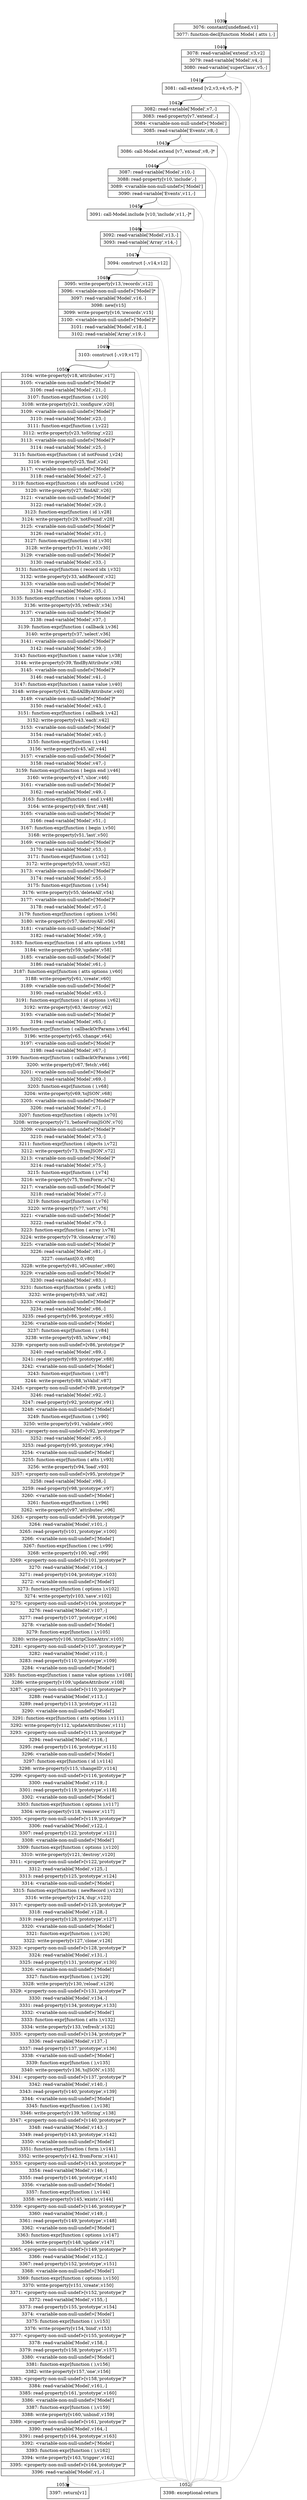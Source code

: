 digraph {
rankdir="TD"
BB_entry28[shape=none,label=""];
BB_entry28 -> BB1039 [tailport=s, headport=n, headlabel="    1039"]
BB1039 [shape=record label="{3076: constant[undefined,v1]|3077: function-decl[function Model ( atts ),-]}" ] 
BB1039 -> BB1040 [tailport=s, headport=n, headlabel="      1040"]
BB1040 [shape=record label="{3078: read-variable['extend',v3,v2]|3079: read-variable['Model',v4,-]|3080: read-variable['superClass',v5,-]}" ] 
BB1040 -> BB1041 [tailport=s, headport=n, headlabel="      1041"]
BB1040 -> BB1052 [tailport=s, headport=n, color=gray, headlabel="      1052"]
BB1041 [shape=record label="{3081: call-extend [v2,v3,v4,v5,-]*}" ] 
BB1041 -> BB1042 [tailport=s, headport=n, headlabel="      1042"]
BB1041 -> BB1052 [tailport=s, headport=n, color=gray]
BB1042 [shape=record label="{3082: read-variable['Model',v7,-]|3083: read-property[v7,'extend',-]|3084: \<variable-non-null-undef\>['Model']|3085: read-variable['Events',v8,-]}" ] 
BB1042 -> BB1043 [tailport=s, headport=n, headlabel="      1043"]
BB1042 -> BB1052 [tailport=s, headport=n, color=gray]
BB1043 [shape=record label="{3086: call-Model.extend [v7,'extend',v8,-]*}" ] 
BB1043 -> BB1044 [tailport=s, headport=n, headlabel="      1044"]
BB1043 -> BB1052 [tailport=s, headport=n, color=gray]
BB1044 [shape=record label="{3087: read-variable['Model',v10,-]|3088: read-property[v10,'include',-]|3089: \<variable-non-null-undef\>['Model']|3090: read-variable['Events',v11,-]}" ] 
BB1044 -> BB1045 [tailport=s, headport=n, headlabel="      1045"]
BB1044 -> BB1052 [tailport=s, headport=n, color=gray]
BB1045 [shape=record label="{3091: call-Model.include [v10,'include',v11,-]*}" ] 
BB1045 -> BB1046 [tailport=s, headport=n, headlabel="      1046"]
BB1045 -> BB1052 [tailport=s, headport=n, color=gray]
BB1046 [shape=record label="{3092: read-variable['Model',v13,-]|3093: read-variable['Array',v14,-]}" ] 
BB1046 -> BB1047 [tailport=s, headport=n, headlabel="      1047"]
BB1046 -> BB1052 [tailport=s, headport=n, color=gray]
BB1047 [shape=record label="{3094: construct [-,v14,v12]}" ] 
BB1047 -> BB1048 [tailport=s, headport=n, headlabel="      1048"]
BB1047 -> BB1052 [tailport=s, headport=n, color=gray]
BB1048 [shape=record label="{3095: write-property[v13,'records',v12]|3096: \<variable-non-null-undef\>['Model']*|3097: read-variable['Model',v16,-]|3098: new[v15]|3099: write-property[v16,'irecords',v15]|3100: \<variable-non-null-undef\>['Model']*|3101: read-variable['Model',v18,-]|3102: read-variable['Array',v19,-]}" ] 
BB1048 -> BB1049 [tailport=s, headport=n, headlabel="      1049"]
BB1048 -> BB1052 [tailport=s, headport=n, color=gray]
BB1049 [shape=record label="{3103: construct [-,v19,v17]}" ] 
BB1049 -> BB1050 [tailport=s, headport=n, headlabel="      1050"]
BB1049 -> BB1052 [tailport=s, headport=n, color=gray]
BB1050 [shape=record label="{3104: write-property[v18,'attributes',v17]|3105: \<variable-non-null-undef\>['Model']*|3106: read-variable['Model',v21,-]|3107: function-expr[function ( ),v20]|3108: write-property[v21,'configure',v20]|3109: \<variable-non-null-undef\>['Model']*|3110: read-variable['Model',v23,-]|3111: function-expr[function ( ),v22]|3112: write-property[v23,'toString',v22]|3113: \<variable-non-null-undef\>['Model']*|3114: read-variable['Model',v25,-]|3115: function-expr[function ( id notFound ),v24]|3116: write-property[v25,'find',v24]|3117: \<variable-non-null-undef\>['Model']*|3118: read-variable['Model',v27,-]|3119: function-expr[function ( ids notFound ),v26]|3120: write-property[v27,'findAll',v26]|3121: \<variable-non-null-undef\>['Model']*|3122: read-variable['Model',v29,-]|3123: function-expr[function ( id ),v28]|3124: write-property[v29,'notFound',v28]|3125: \<variable-non-null-undef\>['Model']*|3126: read-variable['Model',v31,-]|3127: function-expr[function ( id ),v30]|3128: write-property[v31,'exists',v30]|3129: \<variable-non-null-undef\>['Model']*|3130: read-variable['Model',v33,-]|3131: function-expr[function ( record idx ),v32]|3132: write-property[v33,'addRecord',v32]|3133: \<variable-non-null-undef\>['Model']*|3134: read-variable['Model',v35,-]|3135: function-expr[function ( values options ),v34]|3136: write-property[v35,'refresh',v34]|3137: \<variable-non-null-undef\>['Model']*|3138: read-variable['Model',v37,-]|3139: function-expr[function ( callback ),v36]|3140: write-property[v37,'select',v36]|3141: \<variable-non-null-undef\>['Model']*|3142: read-variable['Model',v39,-]|3143: function-expr[function ( name value ),v38]|3144: write-property[v39,'findByAttribute',v38]|3145: \<variable-non-null-undef\>['Model']*|3146: read-variable['Model',v41,-]|3147: function-expr[function ( name value ),v40]|3148: write-property[v41,'findAllByAttribute',v40]|3149: \<variable-non-null-undef\>['Model']*|3150: read-variable['Model',v43,-]|3151: function-expr[function ( callback ),v42]|3152: write-property[v43,'each',v42]|3153: \<variable-non-null-undef\>['Model']*|3154: read-variable['Model',v45,-]|3155: function-expr[function ( ),v44]|3156: write-property[v45,'all',v44]|3157: \<variable-non-null-undef\>['Model']*|3158: read-variable['Model',v47,-]|3159: function-expr[function ( begin end ),v46]|3160: write-property[v47,'slice',v46]|3161: \<variable-non-null-undef\>['Model']*|3162: read-variable['Model',v49,-]|3163: function-expr[function ( end ),v48]|3164: write-property[v49,'first',v48]|3165: \<variable-non-null-undef\>['Model']*|3166: read-variable['Model',v51,-]|3167: function-expr[function ( begin ),v50]|3168: write-property[v51,'last',v50]|3169: \<variable-non-null-undef\>['Model']*|3170: read-variable['Model',v53,-]|3171: function-expr[function ( ),v52]|3172: write-property[v53,'count',v52]|3173: \<variable-non-null-undef\>['Model']*|3174: read-variable['Model',v55,-]|3175: function-expr[function ( ),v54]|3176: write-property[v55,'deleteAll',v54]|3177: \<variable-non-null-undef\>['Model']*|3178: read-variable['Model',v57,-]|3179: function-expr[function ( options ),v56]|3180: write-property[v57,'destroyAll',v56]|3181: \<variable-non-null-undef\>['Model']*|3182: read-variable['Model',v59,-]|3183: function-expr[function ( id atts options ),v58]|3184: write-property[v59,'update',v58]|3185: \<variable-non-null-undef\>['Model']*|3186: read-variable['Model',v61,-]|3187: function-expr[function ( atts options ),v60]|3188: write-property[v61,'create',v60]|3189: \<variable-non-null-undef\>['Model']*|3190: read-variable['Model',v63,-]|3191: function-expr[function ( id options ),v62]|3192: write-property[v63,'destroy',v62]|3193: \<variable-non-null-undef\>['Model']*|3194: read-variable['Model',v65,-]|3195: function-expr[function ( callbackOrParams ),v64]|3196: write-property[v65,'change',v64]|3197: \<variable-non-null-undef\>['Model']*|3198: read-variable['Model',v67,-]|3199: function-expr[function ( callbackOrParams ),v66]|3200: write-property[v67,'fetch',v66]|3201: \<variable-non-null-undef\>['Model']*|3202: read-variable['Model',v69,-]|3203: function-expr[function ( ),v68]|3204: write-property[v69,'toJSON',v68]|3205: \<variable-non-null-undef\>['Model']*|3206: read-variable['Model',v71,-]|3207: function-expr[function ( objects ),v70]|3208: write-property[v71,'beforeFromJSON',v70]|3209: \<variable-non-null-undef\>['Model']*|3210: read-variable['Model',v73,-]|3211: function-expr[function ( objects ),v72]|3212: write-property[v73,'fromJSON',v72]|3213: \<variable-non-null-undef\>['Model']*|3214: read-variable['Model',v75,-]|3215: function-expr[function ( ),v74]|3216: write-property[v75,'fromForm',v74]|3217: \<variable-non-null-undef\>['Model']*|3218: read-variable['Model',v77,-]|3219: function-expr[function ( ),v76]|3220: write-property[v77,'sort',v76]|3221: \<variable-non-null-undef\>['Model']*|3222: read-variable['Model',v79,-]|3223: function-expr[function ( array ),v78]|3224: write-property[v79,'cloneArray',v78]|3225: \<variable-non-null-undef\>['Model']*|3226: read-variable['Model',v81,-]|3227: constant[0.0,v80]|3228: write-property[v81,'idCounter',v80]|3229: \<variable-non-null-undef\>['Model']*|3230: read-variable['Model',v83,-]|3231: function-expr[function ( prefix ),v82]|3232: write-property[v83,'uid',v82]|3233: \<variable-non-null-undef\>['Model']*|3234: read-variable['Model',v86,-]|3235: read-property[v86,'prototype',v85]|3236: \<variable-non-null-undef\>['Model']|3237: function-expr[function ( ),v84]|3238: write-property[v85,'isNew',v84]|3239: \<property-non-null-undef\>[v86,'prototype']*|3240: read-variable['Model',v89,-]|3241: read-property[v89,'prototype',v88]|3242: \<variable-non-null-undef\>['Model']|3243: function-expr[function ( ),v87]|3244: write-property[v88,'isValid',v87]|3245: \<property-non-null-undef\>[v89,'prototype']*|3246: read-variable['Model',v92,-]|3247: read-property[v92,'prototype',v91]|3248: \<variable-non-null-undef\>['Model']|3249: function-expr[function ( ),v90]|3250: write-property[v91,'validate',v90]|3251: \<property-non-null-undef\>[v92,'prototype']*|3252: read-variable['Model',v95,-]|3253: read-property[v95,'prototype',v94]|3254: \<variable-non-null-undef\>['Model']|3255: function-expr[function ( atts ),v93]|3256: write-property[v94,'load',v93]|3257: \<property-non-null-undef\>[v95,'prototype']*|3258: read-variable['Model',v98,-]|3259: read-property[v98,'prototype',v97]|3260: \<variable-non-null-undef\>['Model']|3261: function-expr[function ( ),v96]|3262: write-property[v97,'attributes',v96]|3263: \<property-non-null-undef\>[v98,'prototype']*|3264: read-variable['Model',v101,-]|3265: read-property[v101,'prototype',v100]|3266: \<variable-non-null-undef\>['Model']|3267: function-expr[function ( rec ),v99]|3268: write-property[v100,'eql',v99]|3269: \<property-non-null-undef\>[v101,'prototype']*|3270: read-variable['Model',v104,-]|3271: read-property[v104,'prototype',v103]|3272: \<variable-non-null-undef\>['Model']|3273: function-expr[function ( options ),v102]|3274: write-property[v103,'save',v102]|3275: \<property-non-null-undef\>[v104,'prototype']*|3276: read-variable['Model',v107,-]|3277: read-property[v107,'prototype',v106]|3278: \<variable-non-null-undef\>['Model']|3279: function-expr[function ( ),v105]|3280: write-property[v106,'stripCloneAttrs',v105]|3281: \<property-non-null-undef\>[v107,'prototype']*|3282: read-variable['Model',v110,-]|3283: read-property[v110,'prototype',v109]|3284: \<variable-non-null-undef\>['Model']|3285: function-expr[function ( name value options ),v108]|3286: write-property[v109,'updateAttribute',v108]|3287: \<property-non-null-undef\>[v110,'prototype']*|3288: read-variable['Model',v113,-]|3289: read-property[v113,'prototype',v112]|3290: \<variable-non-null-undef\>['Model']|3291: function-expr[function ( atts options ),v111]|3292: write-property[v112,'updateAttributes',v111]|3293: \<property-non-null-undef\>[v113,'prototype']*|3294: read-variable['Model',v116,-]|3295: read-property[v116,'prototype',v115]|3296: \<variable-non-null-undef\>['Model']|3297: function-expr[function ( id ),v114]|3298: write-property[v115,'changeID',v114]|3299: \<property-non-null-undef\>[v116,'prototype']*|3300: read-variable['Model',v119,-]|3301: read-property[v119,'prototype',v118]|3302: \<variable-non-null-undef\>['Model']|3303: function-expr[function ( options ),v117]|3304: write-property[v118,'remove',v117]|3305: \<property-non-null-undef\>[v119,'prototype']*|3306: read-variable['Model',v122,-]|3307: read-property[v122,'prototype',v121]|3308: \<variable-non-null-undef\>['Model']|3309: function-expr[function ( options ),v120]|3310: write-property[v121,'destroy',v120]|3311: \<property-non-null-undef\>[v122,'prototype']*|3312: read-variable['Model',v125,-]|3313: read-property[v125,'prototype',v124]|3314: \<variable-non-null-undef\>['Model']|3315: function-expr[function ( newRecord ),v123]|3316: write-property[v124,'dup',v123]|3317: \<property-non-null-undef\>[v125,'prototype']*|3318: read-variable['Model',v128,-]|3319: read-property[v128,'prototype',v127]|3320: \<variable-non-null-undef\>['Model']|3321: function-expr[function ( ),v126]|3322: write-property[v127,'clone',v126]|3323: \<property-non-null-undef\>[v128,'prototype']*|3324: read-variable['Model',v131,-]|3325: read-property[v131,'prototype',v130]|3326: \<variable-non-null-undef\>['Model']|3327: function-expr[function ( ),v129]|3328: write-property[v130,'reload',v129]|3329: \<property-non-null-undef\>[v131,'prototype']*|3330: read-variable['Model',v134,-]|3331: read-property[v134,'prototype',v133]|3332: \<variable-non-null-undef\>['Model']|3333: function-expr[function ( atts ),v132]|3334: write-property[v133,'refresh',v132]|3335: \<property-non-null-undef\>[v134,'prototype']*|3336: read-variable['Model',v137,-]|3337: read-property[v137,'prototype',v136]|3338: \<variable-non-null-undef\>['Model']|3339: function-expr[function ( ),v135]|3340: write-property[v136,'toJSON',v135]|3341: \<property-non-null-undef\>[v137,'prototype']*|3342: read-variable['Model',v140,-]|3343: read-property[v140,'prototype',v139]|3344: \<variable-non-null-undef\>['Model']|3345: function-expr[function ( ),v138]|3346: write-property[v139,'toString',v138]|3347: \<property-non-null-undef\>[v140,'prototype']*|3348: read-variable['Model',v143,-]|3349: read-property[v143,'prototype',v142]|3350: \<variable-non-null-undef\>['Model']|3351: function-expr[function ( form ),v141]|3352: write-property[v142,'fromForm',v141]|3353: \<property-non-null-undef\>[v143,'prototype']*|3354: read-variable['Model',v146,-]|3355: read-property[v146,'prototype',v145]|3356: \<variable-non-null-undef\>['Model']|3357: function-expr[function ( ),v144]|3358: write-property[v145,'exists',v144]|3359: \<property-non-null-undef\>[v146,'prototype']*|3360: read-variable['Model',v149,-]|3361: read-property[v149,'prototype',v148]|3362: \<variable-non-null-undef\>['Model']|3363: function-expr[function ( options ),v147]|3364: write-property[v148,'update',v147]|3365: \<property-non-null-undef\>[v149,'prototype']*|3366: read-variable['Model',v152,-]|3367: read-property[v152,'prototype',v151]|3368: \<variable-non-null-undef\>['Model']|3369: function-expr[function ( options ),v150]|3370: write-property[v151,'create',v150]|3371: \<property-non-null-undef\>[v152,'prototype']*|3372: read-variable['Model',v155,-]|3373: read-property[v155,'prototype',v154]|3374: \<variable-non-null-undef\>['Model']|3375: function-expr[function ( ),v153]|3376: write-property[v154,'bind',v153]|3377: \<property-non-null-undef\>[v155,'prototype']*|3378: read-variable['Model',v158,-]|3379: read-property[v158,'prototype',v157]|3380: \<variable-non-null-undef\>['Model']|3381: function-expr[function ( ),v156]|3382: write-property[v157,'one',v156]|3383: \<property-non-null-undef\>[v158,'prototype']*|3384: read-variable['Model',v161,-]|3385: read-property[v161,'prototype',v160]|3386: \<variable-non-null-undef\>['Model']|3387: function-expr[function ( ),v159]|3388: write-property[v160,'unbind',v159]|3389: \<property-non-null-undef\>[v161,'prototype']*|3390: read-variable['Model',v164,-]|3391: read-property[v164,'prototype',v163]|3392: \<variable-non-null-undef\>['Model']|3393: function-expr[function ( ),v162]|3394: write-property[v163,'trigger',v162]|3395: \<property-non-null-undef\>[v164,'prototype']*|3396: read-variable['Model',v1,-]}" ] 
BB1050 -> BB1051 [tailport=s, headport=n, headlabel="      1051"]
BB1050 -> BB1052 [tailport=s, headport=n, color=gray]
BB1051 [shape=record label="{3397: return[v1]}" ] 
BB1052 [shape=record label="{3398: exceptional-return}" ] 
//#$~ 869
}
